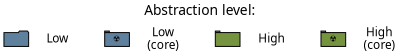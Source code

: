 # placeholders:
#   2.66,1
#   #000000

digraph G {
    dpi = 150;
    rankdir = TB;
    ranksep=0.1;
    #TBbalance = min;
    ratio=compress;
    size="2.66,1";

    node [
        style="filled",
        fontname="Munson",
        fontcolor="#000000",
        margin="0.2,0.0",
        fontsize=14,
        width=1.0,
        height=.5,
    ];
    edge [style="invis"];

    legend_title [shape=plain,fillcolor="none",label="Abstraction level:"];
    node [fontsize=12];
    
    subgraph ceter {
        rank=sink;
        icon_low [shape=folder,label="",fillcolor="#5f819d",width=.35,height=.2]
        legend_low [shape=plain,fillcolor="none",label="Low"];
        icon_high [shape=tab,label="",fillcolor="#769440",width=.35,height=.2];
        legend_high [shape=plain,fillcolor="none",label="High"];
        icon_low_core [shape=tab,label="☢️"fontname="Ubuntu",fillcolor="#5f819d",width=.35,height=.2,fixedsize=1,fontsize=8];
        legend_low_core [label="Low\n(core)",shape=plain,fillcolor=none];
        icon_high_core [shape=tab,label="☢️"fontname="Ubuntu",fillcolor="#769440",width=.35,height=.2,fixedsize=1,fontsize=8];
        legend_high_core [label="High\n(core)",shape=plain,fillcolor=none];
        
        edge [constraint=0,minlen=0];
        icon_low -> legend_low  [];
        icon_high -> legend_high [];
        icon_low_core -> legend_low_core [];
        icon_high_core -> legend_high_core [];

        edge [constraint=1,minlen=2];
        legend_low -> icon_low_core[];
        legend_low_core -> icon_high[];
        legend_high -> icon_high_core[];

    }
    
    legend_title -> {icon_low} [constraint=0, minlen=3]
}
